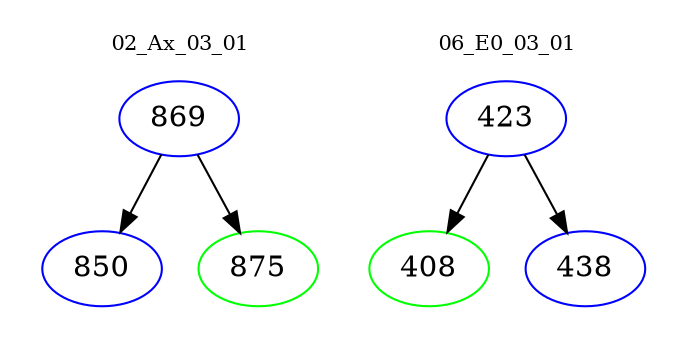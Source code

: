 digraph{
subgraph cluster_0 {
color = white
label = "02_Ax_03_01";
fontsize=10;
T0_869 [label="869", color="blue"]
T0_869 -> T0_850 [color="black"]
T0_850 [label="850", color="blue"]
T0_869 -> T0_875 [color="black"]
T0_875 [label="875", color="green"]
}
subgraph cluster_1 {
color = white
label = "06_E0_03_01";
fontsize=10;
T1_423 [label="423", color="blue"]
T1_423 -> T1_408 [color="black"]
T1_408 [label="408", color="green"]
T1_423 -> T1_438 [color="black"]
T1_438 [label="438", color="blue"]
}
}

